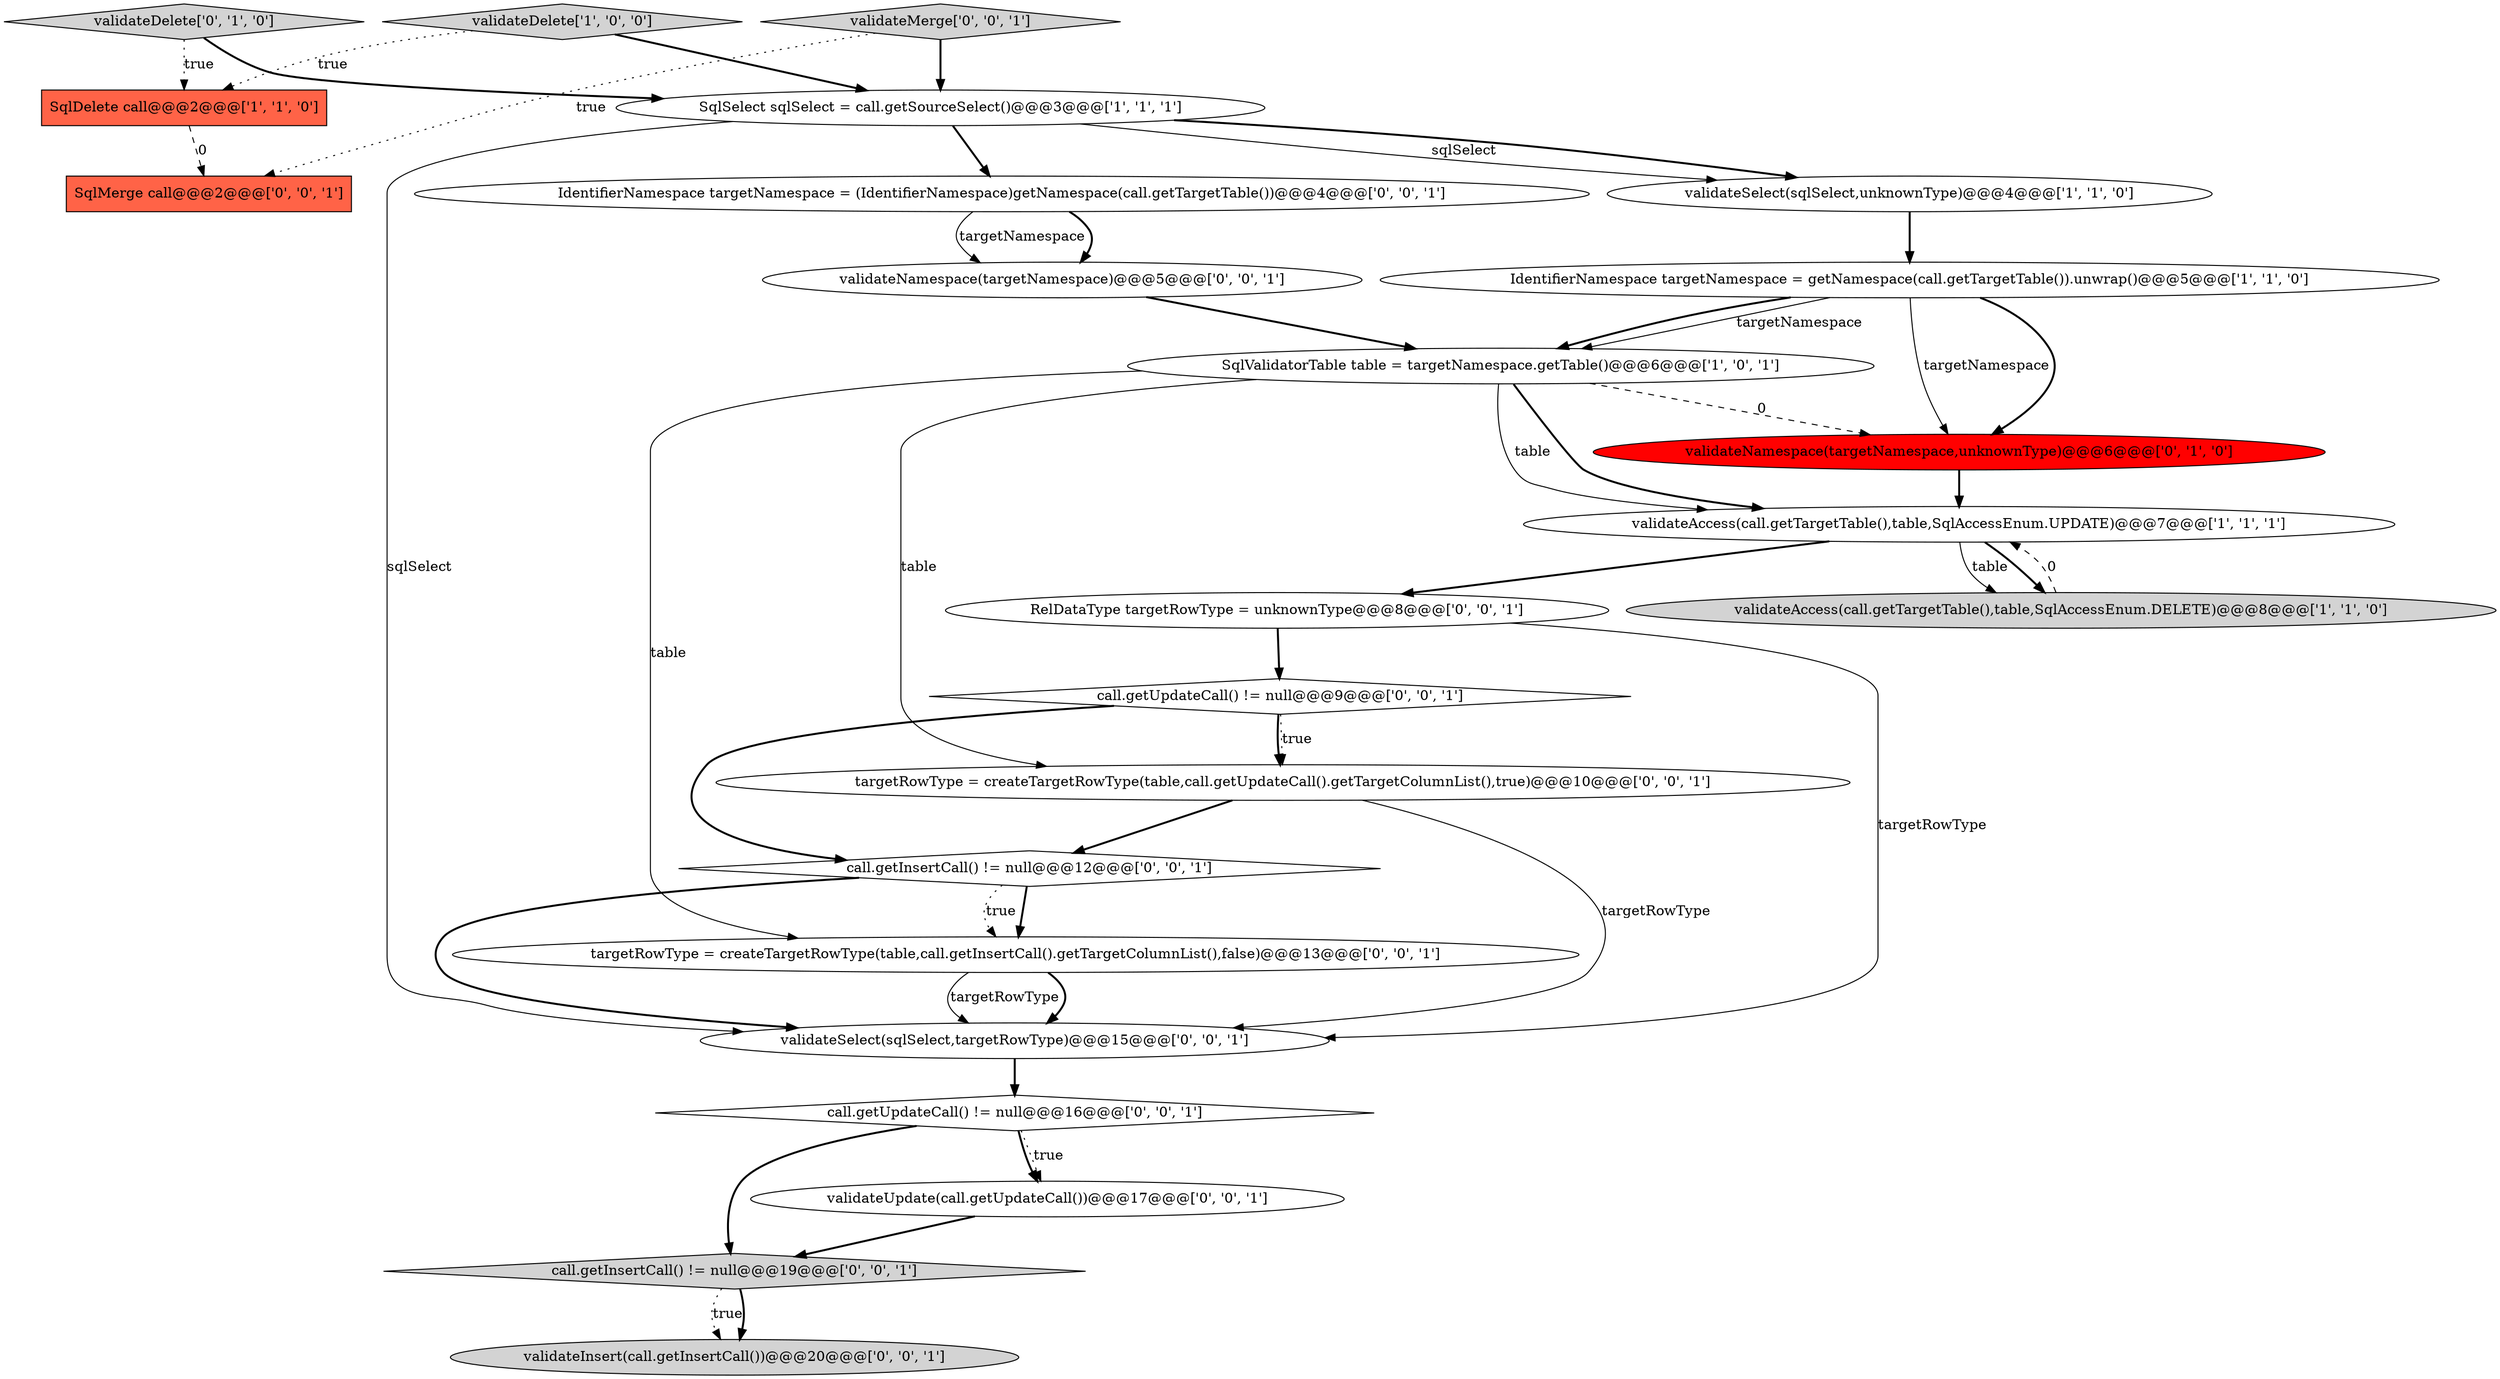digraph {
21 [style = filled, label = "RelDataType targetRowType = unknownType@@@8@@@['0', '0', '1']", fillcolor = white, shape = ellipse image = "AAA0AAABBB3BBB"];
1 [style = filled, label = "SqlDelete call@@@2@@@['1', '1', '0']", fillcolor = tomato, shape = box image = "AAA0AAABBB1BBB"];
8 [style = filled, label = "validateDelete['0', '1', '0']", fillcolor = lightgray, shape = diamond image = "AAA0AAABBB2BBB"];
13 [style = filled, label = "SqlMerge call@@@2@@@['0', '0', '1']", fillcolor = tomato, shape = box image = "AAA0AAABBB3BBB"];
22 [style = filled, label = "call.getInsertCall() != null@@@12@@@['0', '0', '1']", fillcolor = white, shape = diamond image = "AAA0AAABBB3BBB"];
9 [style = filled, label = "validateNamespace(targetNamespace,unknownType)@@@6@@@['0', '1', '0']", fillcolor = red, shape = ellipse image = "AAA1AAABBB2BBB"];
10 [style = filled, label = "targetRowType = createTargetRowType(table,call.getInsertCall().getTargetColumnList(),false)@@@13@@@['0', '0', '1']", fillcolor = white, shape = ellipse image = "AAA0AAABBB3BBB"];
18 [style = filled, label = "validateSelect(sqlSelect,targetRowType)@@@15@@@['0', '0', '1']", fillcolor = white, shape = ellipse image = "AAA0AAABBB3BBB"];
15 [style = filled, label = "call.getUpdateCall() != null@@@9@@@['0', '0', '1']", fillcolor = white, shape = diamond image = "AAA0AAABBB3BBB"];
0 [style = filled, label = "SqlSelect sqlSelect = call.getSourceSelect()@@@3@@@['1', '1', '1']", fillcolor = white, shape = ellipse image = "AAA0AAABBB1BBB"];
6 [style = filled, label = "validateDelete['1', '0', '0']", fillcolor = lightgray, shape = diamond image = "AAA0AAABBB1BBB"];
20 [style = filled, label = "IdentifierNamespace targetNamespace = (IdentifierNamespace)getNamespace(call.getTargetTable())@@@4@@@['0', '0', '1']", fillcolor = white, shape = ellipse image = "AAA0AAABBB3BBB"];
17 [style = filled, label = "validateMerge['0', '0', '1']", fillcolor = lightgray, shape = diamond image = "AAA0AAABBB3BBB"];
2 [style = filled, label = "validateAccess(call.getTargetTable(),table,SqlAccessEnum.UPDATE)@@@7@@@['1', '1', '1']", fillcolor = white, shape = ellipse image = "AAA0AAABBB1BBB"];
19 [style = filled, label = "validateInsert(call.getInsertCall())@@@20@@@['0', '0', '1']", fillcolor = lightgray, shape = ellipse image = "AAA0AAABBB3BBB"];
5 [style = filled, label = "validateAccess(call.getTargetTable(),table,SqlAccessEnum.DELETE)@@@8@@@['1', '1', '0']", fillcolor = lightgray, shape = ellipse image = "AAA0AAABBB1BBB"];
7 [style = filled, label = "validateSelect(sqlSelect,unknownType)@@@4@@@['1', '1', '0']", fillcolor = white, shape = ellipse image = "AAA0AAABBB1BBB"];
12 [style = filled, label = "validateNamespace(targetNamespace)@@@5@@@['0', '0', '1']", fillcolor = white, shape = ellipse image = "AAA0AAABBB3BBB"];
4 [style = filled, label = "SqlValidatorTable table = targetNamespace.getTable()@@@6@@@['1', '0', '1']", fillcolor = white, shape = ellipse image = "AAA0AAABBB1BBB"];
14 [style = filled, label = "call.getInsertCall() != null@@@19@@@['0', '0', '1']", fillcolor = lightgray, shape = diamond image = "AAA0AAABBB3BBB"];
23 [style = filled, label = "call.getUpdateCall() != null@@@16@@@['0', '0', '1']", fillcolor = white, shape = diamond image = "AAA0AAABBB3BBB"];
11 [style = filled, label = "targetRowType = createTargetRowType(table,call.getUpdateCall().getTargetColumnList(),true)@@@10@@@['0', '0', '1']", fillcolor = white, shape = ellipse image = "AAA0AAABBB3BBB"];
3 [style = filled, label = "IdentifierNamespace targetNamespace = getNamespace(call.getTargetTable()).unwrap()@@@5@@@['1', '1', '0']", fillcolor = white, shape = ellipse image = "AAA0AAABBB1BBB"];
16 [style = filled, label = "validateUpdate(call.getUpdateCall())@@@17@@@['0', '0', '1']", fillcolor = white, shape = ellipse image = "AAA0AAABBB3BBB"];
23->16 [style = dotted, label="true"];
10->18 [style = bold, label=""];
23->16 [style = bold, label=""];
22->10 [style = dotted, label="true"];
3->9 [style = solid, label="targetNamespace"];
14->19 [style = dotted, label="true"];
18->23 [style = bold, label=""];
9->2 [style = bold, label=""];
21->15 [style = bold, label=""];
6->1 [style = dotted, label="true"];
2->5 [style = solid, label="table"];
4->2 [style = solid, label="table"];
14->19 [style = bold, label=""];
6->0 [style = bold, label=""];
21->18 [style = solid, label="targetRowType"];
4->2 [style = bold, label=""];
5->2 [style = dashed, label="0"];
3->4 [style = bold, label=""];
4->11 [style = solid, label="table"];
7->3 [style = bold, label=""];
0->18 [style = solid, label="sqlSelect"];
15->22 [style = bold, label=""];
0->7 [style = bold, label=""];
23->14 [style = bold, label=""];
8->0 [style = bold, label=""];
3->9 [style = bold, label=""];
8->1 [style = dotted, label="true"];
1->13 [style = dashed, label="0"];
4->9 [style = dashed, label="0"];
22->18 [style = bold, label=""];
17->0 [style = bold, label=""];
15->11 [style = bold, label=""];
12->4 [style = bold, label=""];
10->18 [style = solid, label="targetRowType"];
2->21 [style = bold, label=""];
4->10 [style = solid, label="table"];
20->12 [style = bold, label=""];
22->10 [style = bold, label=""];
20->12 [style = solid, label="targetNamespace"];
11->22 [style = bold, label=""];
15->11 [style = dotted, label="true"];
3->4 [style = solid, label="targetNamespace"];
16->14 [style = bold, label=""];
0->20 [style = bold, label=""];
17->13 [style = dotted, label="true"];
0->7 [style = solid, label="sqlSelect"];
11->18 [style = solid, label="targetRowType"];
2->5 [style = bold, label=""];
}
